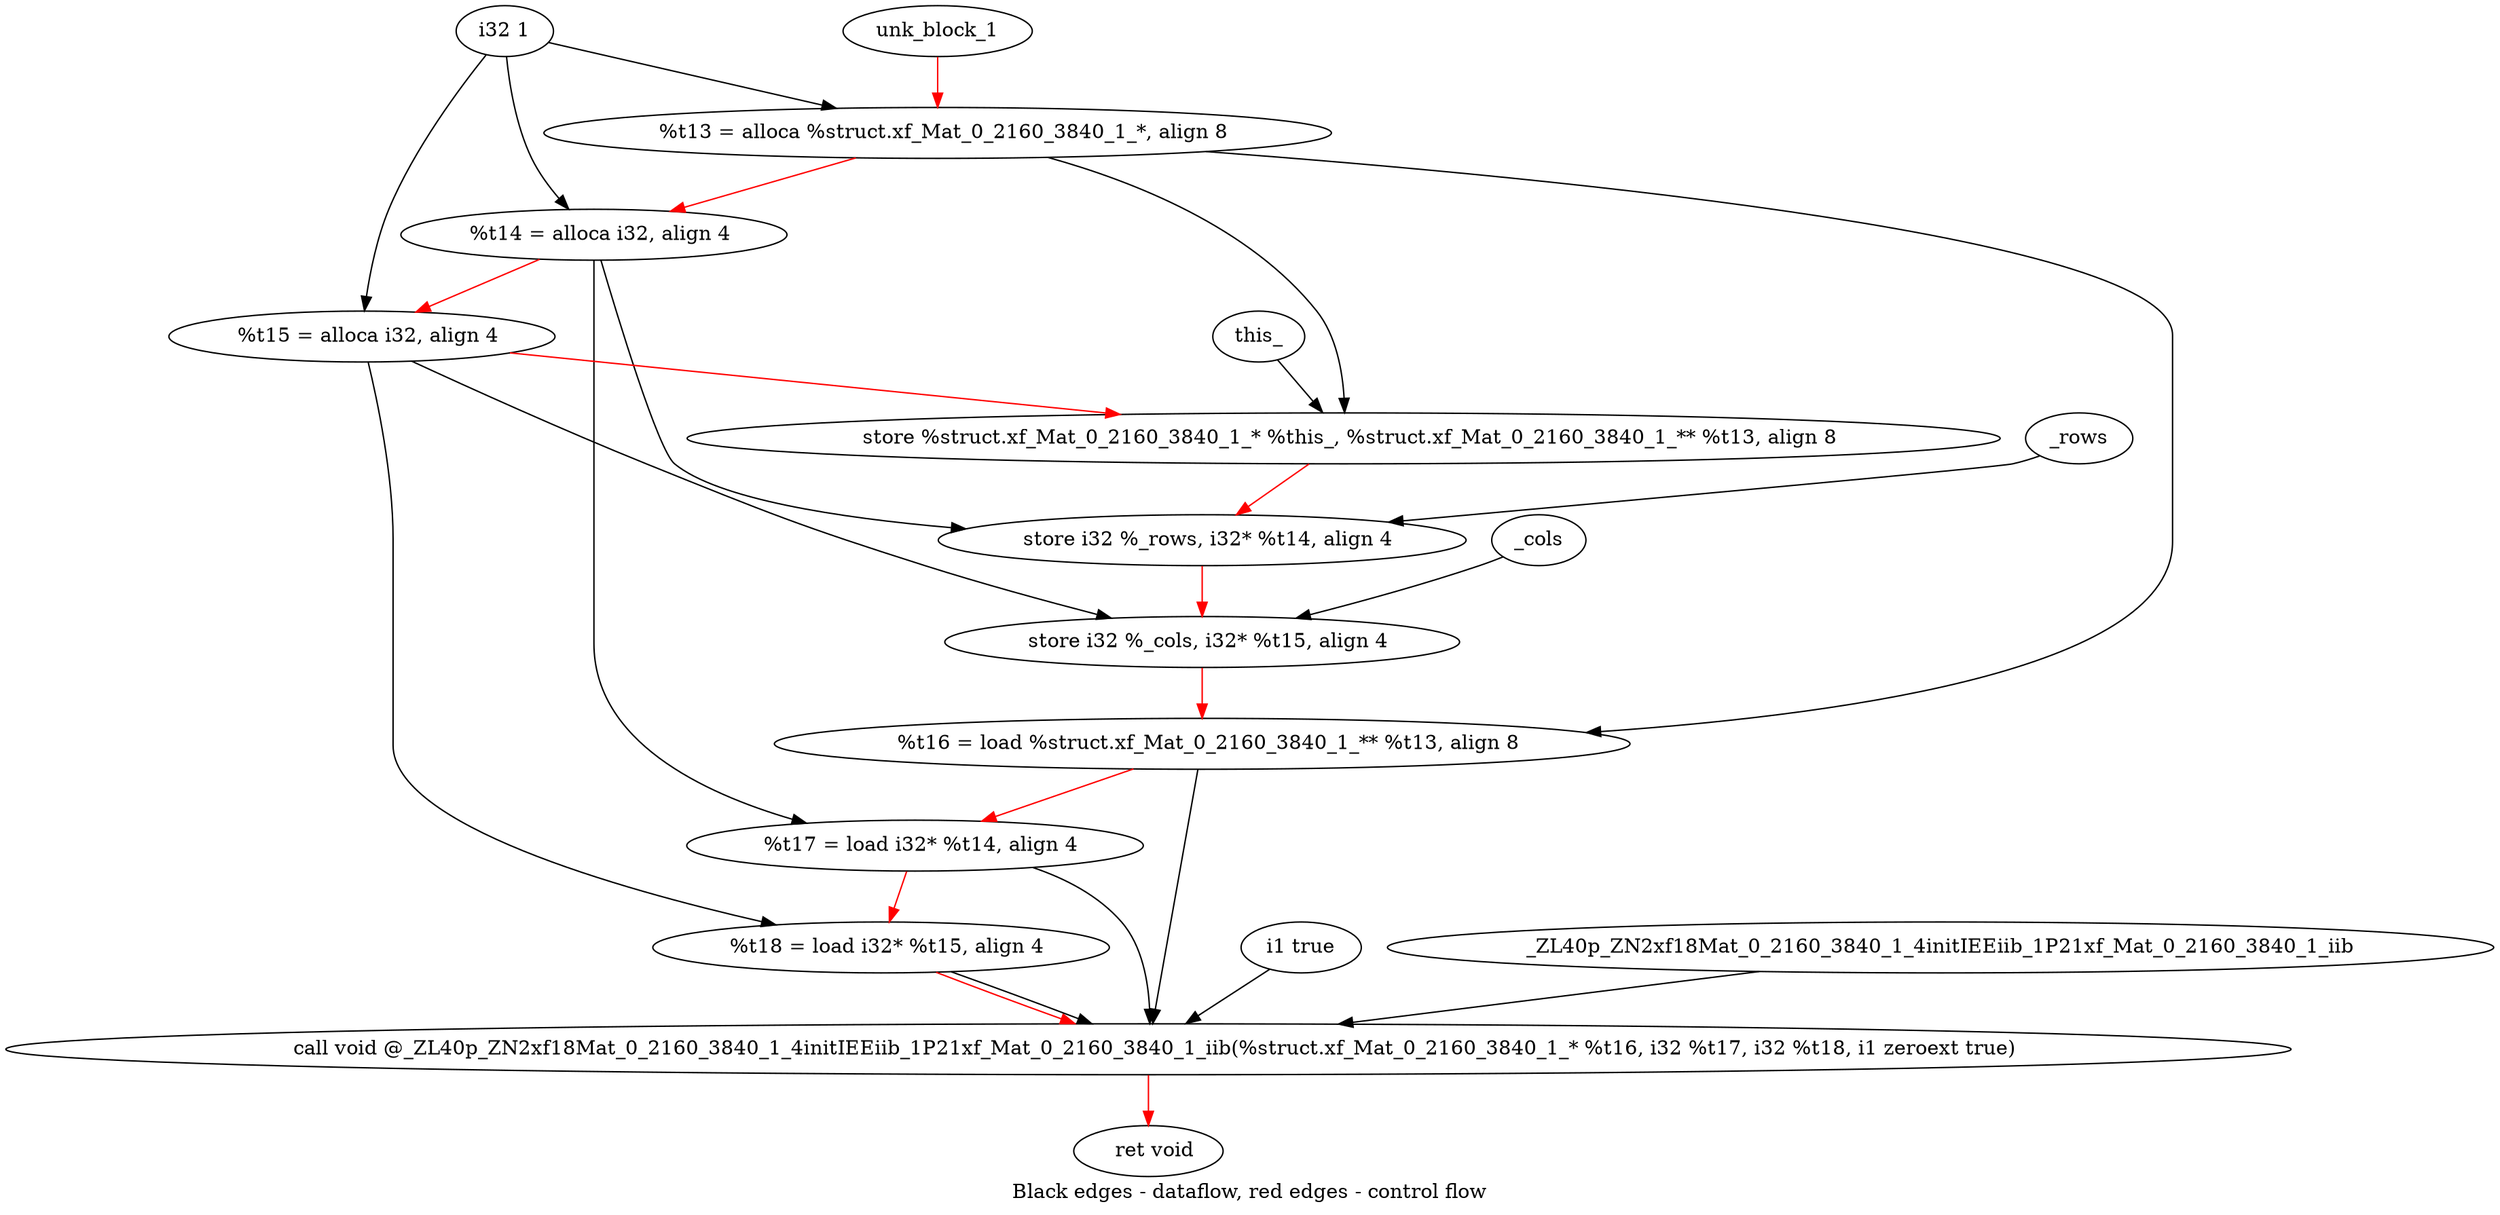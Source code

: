 digraph G {
compound=true
label="Black edges - dataflow, red edges - control flow"
"t13" [label="  %t13 = alloca %struct.xf_Mat_0_2160_3840_1_*, align 8"]
"t14" [label="  %t14 = alloca i32, align 4"]
"t15" [label="  %t15 = alloca i32, align 4"]
"_1" [label="  store %struct.xf_Mat_0_2160_3840_1_* %this_, %struct.xf_Mat_0_2160_3840_1_** %t13, align 8"]
"_2" [label="  store i32 %_rows, i32* %t14, align 4"]
"_3" [label="  store i32 %_cols, i32* %t15, align 4"]
"t16" [label="  %t16 = load %struct.xf_Mat_0_2160_3840_1_** %t13, align 8"]
"t17" [label="  %t17 = load i32* %t14, align 4"]
"t18" [label="  %t18 = load i32* %t15, align 4"]
"_4" [label="  call void @_ZL40p_ZN2xf18Mat_0_2160_3840_1_4initIEEiib_1P21xf_Mat_0_2160_3840_1_iib(%struct.xf_Mat_0_2160_3840_1_* %t16, i32 %t17, i32 %t18, i1 zeroext true)"]
"_5" [label="  ret void"]
"unk_block_1" -> "t13"[color=red]
"i32 1" -> "t13"
"t13" -> "t14"[color=red weight=2]
"i32 1" -> "t14"
"t14" -> "t15"[color=red weight=2]
"i32 1" -> "t15"
"t15" -> "_1"[color=red weight=2]
"this_" -> "_1"
"t13" -> "_1"
"_1" -> "_2"[color=red weight=2]
"_rows" -> "_2"
"t14" -> "_2"
"_2" -> "_3"[color=red weight=2]
"_cols" -> "_3"
"t15" -> "_3"
"_3" -> "t16"[color=red weight=2]
"t13" -> "t16"
"t16" -> "t17"[color=red weight=2]
"t14" -> "t17"
"t17" -> "t18"[color=red weight=2]
"t15" -> "t18"
"t18" -> "_4"[color=red weight=2]
"t16" -> "_4"
"t17" -> "_4"
"t18" -> "_4"
"i1 true" -> "_4"
"_ZL40p_ZN2xf18Mat_0_2160_3840_1_4initIEEiib_1P21xf_Mat_0_2160_3840_1_iib" -> "_4"
"_4" -> "_5"[color=red weight=2]

}
